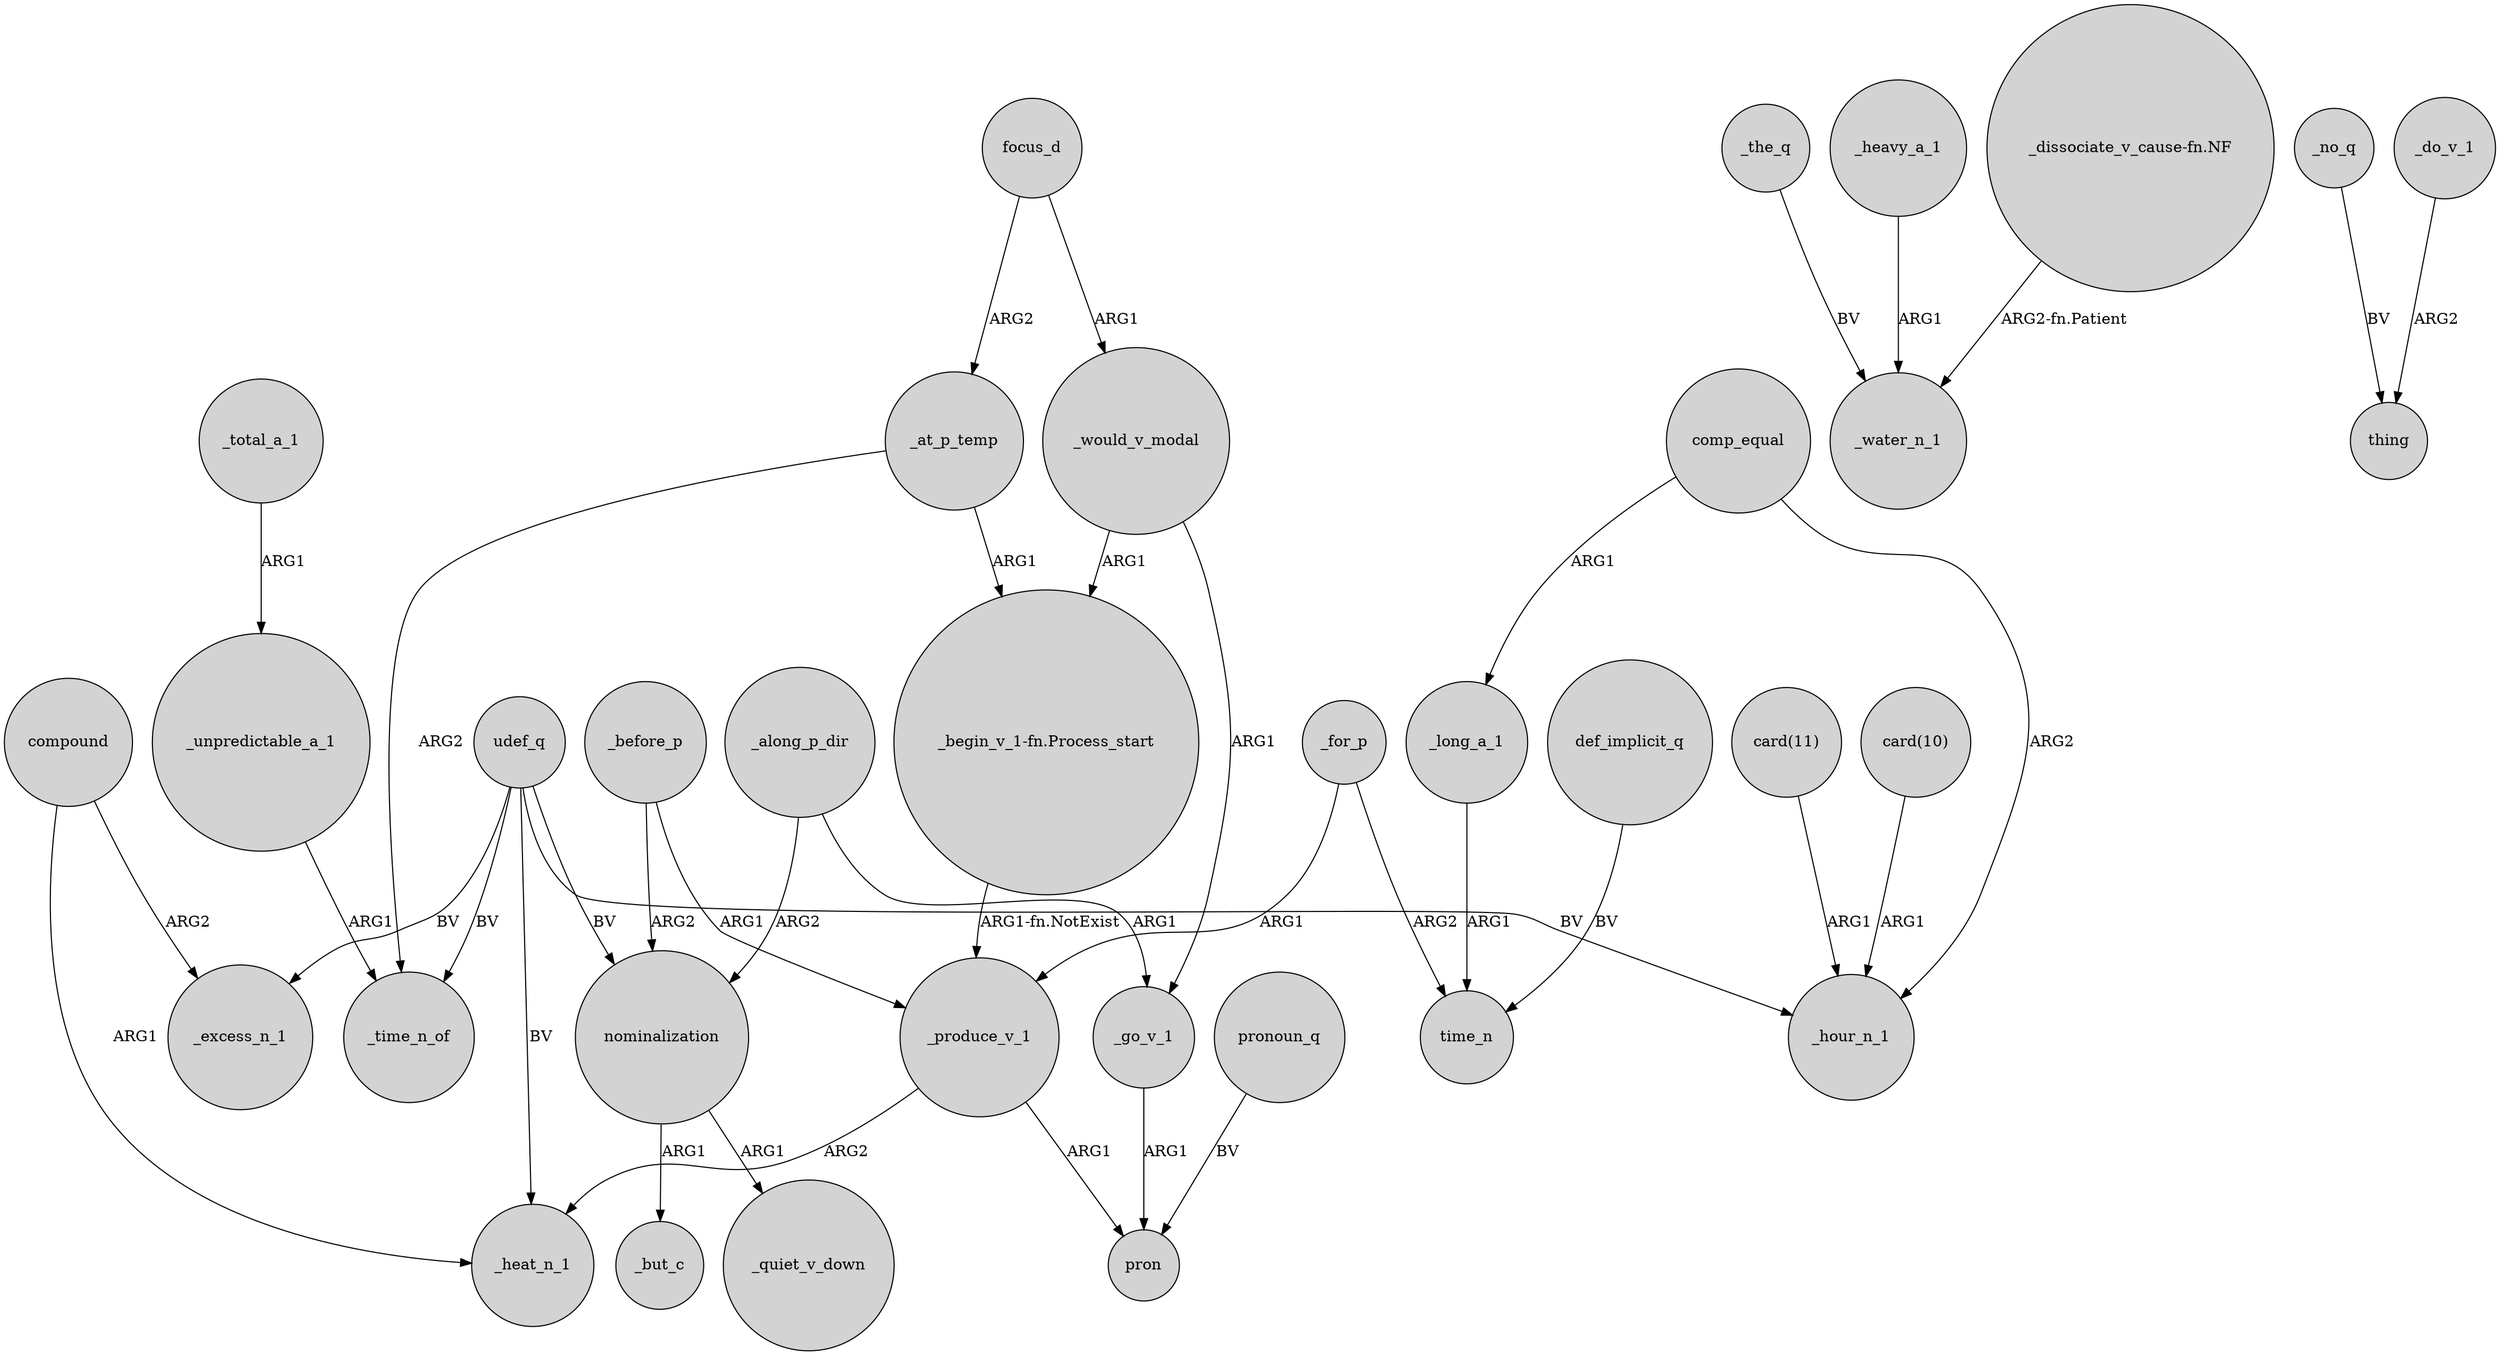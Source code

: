 digraph {
	node [shape=circle style=filled]
	focus_d -> _at_p_temp [label=ARG2]
	udef_q -> _excess_n_1 [label=BV]
	_for_p -> time_n [label=ARG2]
	compound -> _heat_n_1 [label=ARG1]
	def_implicit_q -> time_n [label=BV]
	_at_p_temp -> "_begin_v_1-fn.Process_start" [label=ARG1]
	nominalization -> _quiet_v_down [label=ARG1]
	nominalization -> _but_c [label=ARG1]
	_the_q -> _water_n_1 [label=BV]
	_produce_v_1 -> _heat_n_1 [label=ARG2]
	"_begin_v_1-fn.Process_start" -> _produce_v_1 [label="ARG1-fn.NotExist"]
	udef_q -> _hour_n_1 [label=BV]
	_at_p_temp -> _time_n_of [label=ARG2]
	compound -> _excess_n_1 [label=ARG2]
	_before_p -> nominalization [label=ARG2]
	_heavy_a_1 -> _water_n_1 [label=ARG1]
	udef_q -> _heat_n_1 [label=BV]
	_would_v_modal -> "_begin_v_1-fn.Process_start" [label=ARG1]
	_produce_v_1 -> pron [label=ARG1]
	_would_v_modal -> _go_v_1 [label=ARG1]
	pronoun_q -> pron [label=BV]
	_long_a_1 -> time_n [label=ARG1]
	_unpredictable_a_1 -> _time_n_of [label=ARG1]
	comp_equal -> _long_a_1 [label=ARG1]
	"card(11)" -> _hour_n_1 [label=ARG1]
	udef_q -> _time_n_of [label=BV]
	_no_q -> thing [label=BV]
	_total_a_1 -> _unpredictable_a_1 [label=ARG1]
	_for_p -> _produce_v_1 [label=ARG1]
	udef_q -> nominalization [label=BV]
	_before_p -> _produce_v_1 [label=ARG1]
	"card(10)" -> _hour_n_1 [label=ARG1]
	_go_v_1 -> pron [label=ARG1]
	"_dissociate_v_cause-fn.NF" -> _water_n_1 [label="ARG2-fn.Patient"]
	_do_v_1 -> thing [label=ARG2]
	comp_equal -> _hour_n_1 [label=ARG2]
	_along_p_dir -> _go_v_1 [label=ARG1]
	_along_p_dir -> nominalization [label=ARG2]
	focus_d -> _would_v_modal [label=ARG1]
}
